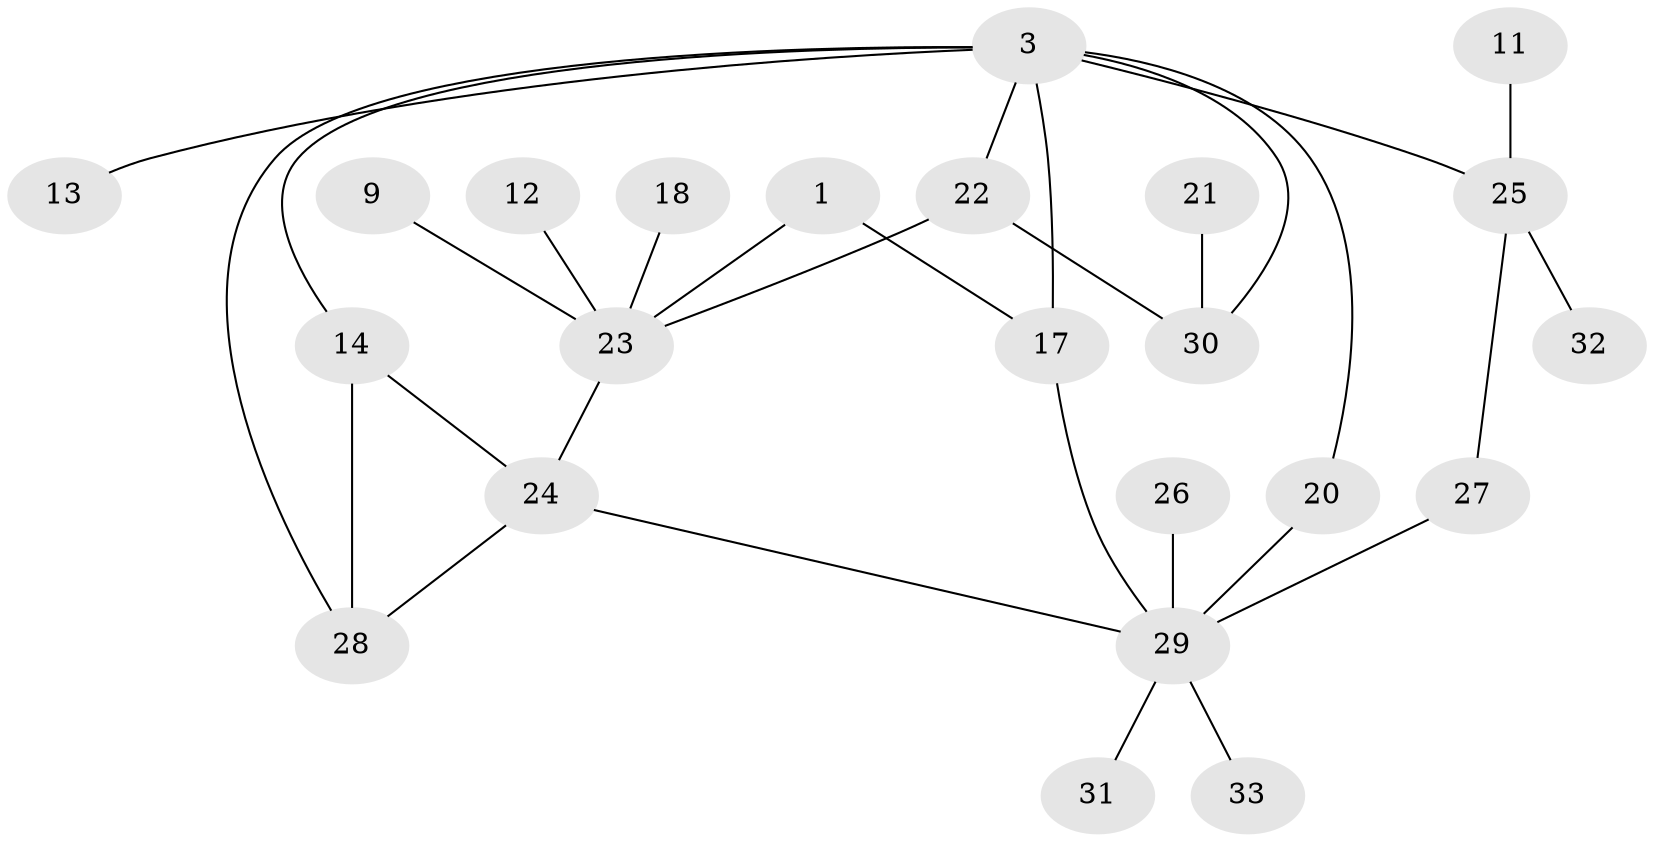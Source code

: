 // original degree distribution, {3: 0.2153846153846154, 2: 0.23076923076923078, 1: 0.27692307692307694, 4: 0.09230769230769231, 0: 0.13846153846153847, 5: 0.03076923076923077, 6: 0.015384615384615385}
// Generated by graph-tools (version 1.1) at 2025/49/03/09/25 03:49:12]
// undirected, 23 vertices, 30 edges
graph export_dot {
graph [start="1"]
  node [color=gray90,style=filled];
  1;
  3;
  9;
  11;
  12;
  13;
  14;
  17;
  18;
  20;
  21;
  22;
  23;
  24;
  25;
  26;
  27;
  28;
  29;
  30;
  31;
  32;
  33;
  1 -- 17 [weight=1.0];
  1 -- 23 [weight=1.0];
  3 -- 13 [weight=1.0];
  3 -- 14 [weight=1.0];
  3 -- 17 [weight=1.0];
  3 -- 20 [weight=1.0];
  3 -- 22 [weight=1.0];
  3 -- 25 [weight=1.0];
  3 -- 28 [weight=1.0];
  3 -- 30 [weight=1.0];
  9 -- 23 [weight=1.0];
  11 -- 25 [weight=1.0];
  12 -- 23 [weight=1.0];
  14 -- 24 [weight=1.0];
  14 -- 28 [weight=1.0];
  17 -- 29 [weight=1.0];
  18 -- 23 [weight=1.0];
  20 -- 29 [weight=1.0];
  21 -- 30 [weight=1.0];
  22 -- 23 [weight=1.0];
  22 -- 30 [weight=2.0];
  23 -- 24 [weight=1.0];
  24 -- 28 [weight=1.0];
  24 -- 29 [weight=1.0];
  25 -- 27 [weight=1.0];
  25 -- 32 [weight=1.0];
  26 -- 29 [weight=1.0];
  27 -- 29 [weight=1.0];
  29 -- 31 [weight=1.0];
  29 -- 33 [weight=1.0];
}
